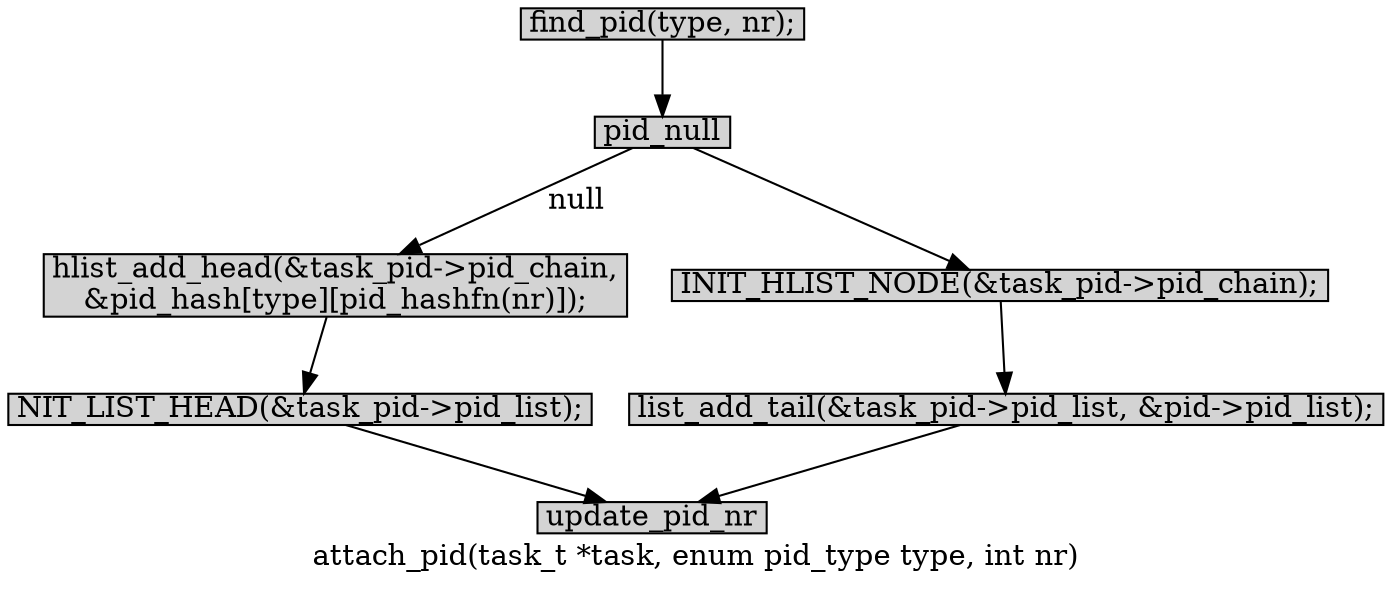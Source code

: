 digraph find_task_by_pid_type{
        label="attach_pid(task_t *task, enum pid_type type, int nr)";
        size="10,18";
        ratio=filled;
        
		node[style=filled, shape = box, margin="0.05,0.005",height="0.1",width="0.1"];

		find_pid[label="find_pid(type, nr);"];
		pid_null;
		hlist_add_heade[label="hlist_add_head(&task_pid->pid_chain,\l&pid_hash[type][pid_hashfn(nr)]);"];
		INIT_LIST_HEAD[label="NIT_LIST_HEAD(&task_pid->pid_list);"];
		INIT_HLIST_NODE[label="INIT_HLIST_NODE(&task_pid->pid_chain);"];
		list_add_tail[label="list_add_tail(&task_pid->pid_list, &pid->pid_list);"];
		update_pid_nr;

		find_pid -> pid_null;
		pid_null -> hlist_add_heade[label="null"];
		hlist_add_heade -> INIT_LIST_HEAD;
		pid_null -> INIT_HLIST_NODE;
		INIT_HLIST_NODE -> list_add_tail;

		INIT_LIST_HEAD -> update_pid_nr;
		list_add_tail -> update_pid_nr;
}
